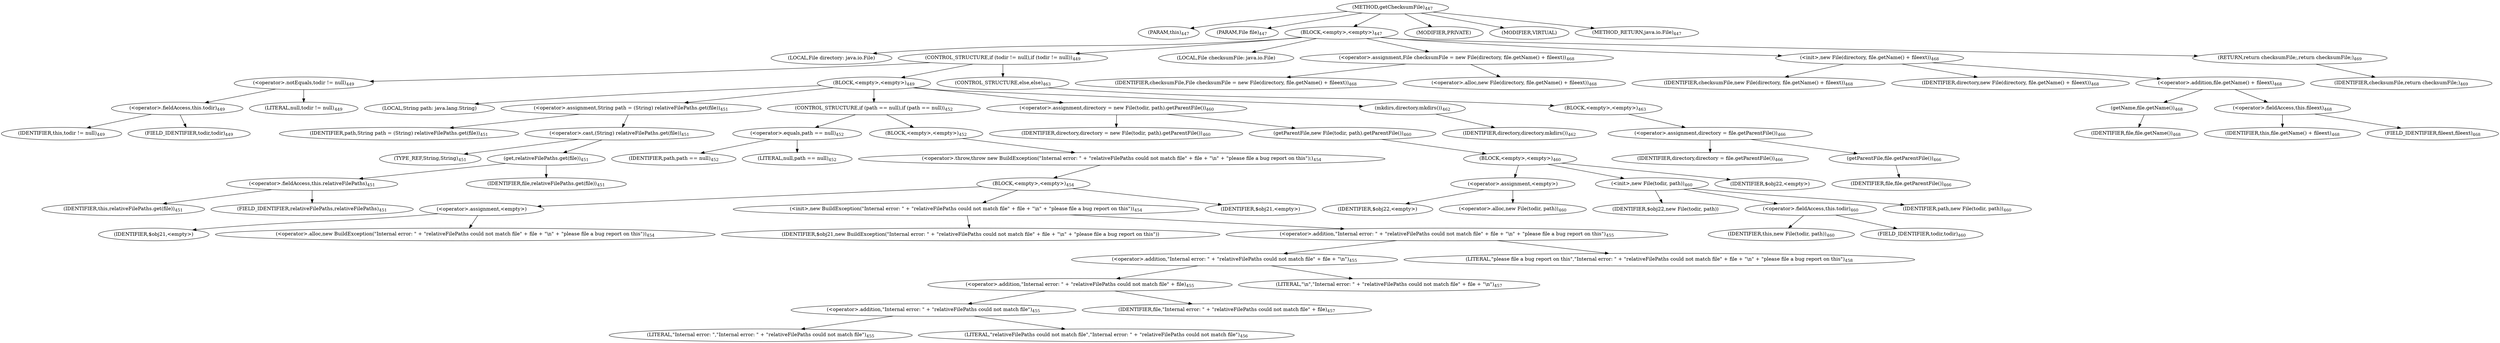 digraph "getChecksumFile" {  
"996" [label = <(METHOD,getChecksumFile)<SUB>447</SUB>> ]
"997" [label = <(PARAM,this)<SUB>447</SUB>> ]
"998" [label = <(PARAM,File file)<SUB>447</SUB>> ]
"999" [label = <(BLOCK,&lt;empty&gt;,&lt;empty&gt;)<SUB>447</SUB>> ]
"1000" [label = <(LOCAL,File directory: java.io.File)> ]
"1001" [label = <(CONTROL_STRUCTURE,if (todir != null),if (todir != null))<SUB>449</SUB>> ]
"1002" [label = <(&lt;operator&gt;.notEquals,todir != null)<SUB>449</SUB>> ]
"1003" [label = <(&lt;operator&gt;.fieldAccess,this.todir)<SUB>449</SUB>> ]
"1004" [label = <(IDENTIFIER,this,todir != null)<SUB>449</SUB>> ]
"1005" [label = <(FIELD_IDENTIFIER,todir,todir)<SUB>449</SUB>> ]
"1006" [label = <(LITERAL,null,todir != null)<SUB>449</SUB>> ]
"1007" [label = <(BLOCK,&lt;empty&gt;,&lt;empty&gt;)<SUB>449</SUB>> ]
"1008" [label = <(LOCAL,String path: java.lang.String)> ]
"1009" [label = <(&lt;operator&gt;.assignment,String path = (String) relativeFilePaths.get(file))<SUB>451</SUB>> ]
"1010" [label = <(IDENTIFIER,path,String path = (String) relativeFilePaths.get(file))<SUB>451</SUB>> ]
"1011" [label = <(&lt;operator&gt;.cast,(String) relativeFilePaths.get(file))<SUB>451</SUB>> ]
"1012" [label = <(TYPE_REF,String,String)<SUB>451</SUB>> ]
"1013" [label = <(get,relativeFilePaths.get(file))<SUB>451</SUB>> ]
"1014" [label = <(&lt;operator&gt;.fieldAccess,this.relativeFilePaths)<SUB>451</SUB>> ]
"1015" [label = <(IDENTIFIER,this,relativeFilePaths.get(file))<SUB>451</SUB>> ]
"1016" [label = <(FIELD_IDENTIFIER,relativeFilePaths,relativeFilePaths)<SUB>451</SUB>> ]
"1017" [label = <(IDENTIFIER,file,relativeFilePaths.get(file))<SUB>451</SUB>> ]
"1018" [label = <(CONTROL_STRUCTURE,if (path == null),if (path == null))<SUB>452</SUB>> ]
"1019" [label = <(&lt;operator&gt;.equals,path == null)<SUB>452</SUB>> ]
"1020" [label = <(IDENTIFIER,path,path == null)<SUB>452</SUB>> ]
"1021" [label = <(LITERAL,null,path == null)<SUB>452</SUB>> ]
"1022" [label = <(BLOCK,&lt;empty&gt;,&lt;empty&gt;)<SUB>452</SUB>> ]
"1023" [label = <(&lt;operator&gt;.throw,throw new BuildException(&quot;Internal error: &quot; + &quot;relativeFilePaths could not match file&quot; + file + &quot;\n&quot; + &quot;please file a bug report on this&quot;);)<SUB>454</SUB>> ]
"1024" [label = <(BLOCK,&lt;empty&gt;,&lt;empty&gt;)<SUB>454</SUB>> ]
"1025" [label = <(&lt;operator&gt;.assignment,&lt;empty&gt;)> ]
"1026" [label = <(IDENTIFIER,$obj21,&lt;empty&gt;)> ]
"1027" [label = <(&lt;operator&gt;.alloc,new BuildException(&quot;Internal error: &quot; + &quot;relativeFilePaths could not match file&quot; + file + &quot;\n&quot; + &quot;please file a bug report on this&quot;))<SUB>454</SUB>> ]
"1028" [label = <(&lt;init&gt;,new BuildException(&quot;Internal error: &quot; + &quot;relativeFilePaths could not match file&quot; + file + &quot;\n&quot; + &quot;please file a bug report on this&quot;))<SUB>454</SUB>> ]
"1029" [label = <(IDENTIFIER,$obj21,new BuildException(&quot;Internal error: &quot; + &quot;relativeFilePaths could not match file&quot; + file + &quot;\n&quot; + &quot;please file a bug report on this&quot;))> ]
"1030" [label = <(&lt;operator&gt;.addition,&quot;Internal error: &quot; + &quot;relativeFilePaths could not match file&quot; + file + &quot;\n&quot; + &quot;please file a bug report on this&quot;)<SUB>455</SUB>> ]
"1031" [label = <(&lt;operator&gt;.addition,&quot;Internal error: &quot; + &quot;relativeFilePaths could not match file&quot; + file + &quot;\n&quot;)<SUB>455</SUB>> ]
"1032" [label = <(&lt;operator&gt;.addition,&quot;Internal error: &quot; + &quot;relativeFilePaths could not match file&quot; + file)<SUB>455</SUB>> ]
"1033" [label = <(&lt;operator&gt;.addition,&quot;Internal error: &quot; + &quot;relativeFilePaths could not match file&quot;)<SUB>455</SUB>> ]
"1034" [label = <(LITERAL,&quot;Internal error: &quot;,&quot;Internal error: &quot; + &quot;relativeFilePaths could not match file&quot;)<SUB>455</SUB>> ]
"1035" [label = <(LITERAL,&quot;relativeFilePaths could not match file&quot;,&quot;Internal error: &quot; + &quot;relativeFilePaths could not match file&quot;)<SUB>456</SUB>> ]
"1036" [label = <(IDENTIFIER,file,&quot;Internal error: &quot; + &quot;relativeFilePaths could not match file&quot; + file)<SUB>457</SUB>> ]
"1037" [label = <(LITERAL,&quot;\n&quot;,&quot;Internal error: &quot; + &quot;relativeFilePaths could not match file&quot; + file + &quot;\n&quot;)<SUB>457</SUB>> ]
"1038" [label = <(LITERAL,&quot;please file a bug report on this&quot;,&quot;Internal error: &quot; + &quot;relativeFilePaths could not match file&quot; + file + &quot;\n&quot; + &quot;please file a bug report on this&quot;)<SUB>458</SUB>> ]
"1039" [label = <(IDENTIFIER,$obj21,&lt;empty&gt;)> ]
"1040" [label = <(&lt;operator&gt;.assignment,directory = new File(todir, path).getParentFile())<SUB>460</SUB>> ]
"1041" [label = <(IDENTIFIER,directory,directory = new File(todir, path).getParentFile())<SUB>460</SUB>> ]
"1042" [label = <(getParentFile,new File(todir, path).getParentFile())<SUB>460</SUB>> ]
"1043" [label = <(BLOCK,&lt;empty&gt;,&lt;empty&gt;)<SUB>460</SUB>> ]
"1044" [label = <(&lt;operator&gt;.assignment,&lt;empty&gt;)> ]
"1045" [label = <(IDENTIFIER,$obj22,&lt;empty&gt;)> ]
"1046" [label = <(&lt;operator&gt;.alloc,new File(todir, path))<SUB>460</SUB>> ]
"1047" [label = <(&lt;init&gt;,new File(todir, path))<SUB>460</SUB>> ]
"1048" [label = <(IDENTIFIER,$obj22,new File(todir, path))> ]
"1049" [label = <(&lt;operator&gt;.fieldAccess,this.todir)<SUB>460</SUB>> ]
"1050" [label = <(IDENTIFIER,this,new File(todir, path))<SUB>460</SUB>> ]
"1051" [label = <(FIELD_IDENTIFIER,todir,todir)<SUB>460</SUB>> ]
"1052" [label = <(IDENTIFIER,path,new File(todir, path))<SUB>460</SUB>> ]
"1053" [label = <(IDENTIFIER,$obj22,&lt;empty&gt;)> ]
"1054" [label = <(mkdirs,directory.mkdirs())<SUB>462</SUB>> ]
"1055" [label = <(IDENTIFIER,directory,directory.mkdirs())<SUB>462</SUB>> ]
"1056" [label = <(CONTROL_STRUCTURE,else,else)<SUB>463</SUB>> ]
"1057" [label = <(BLOCK,&lt;empty&gt;,&lt;empty&gt;)<SUB>463</SUB>> ]
"1058" [label = <(&lt;operator&gt;.assignment,directory = file.getParentFile())<SUB>466</SUB>> ]
"1059" [label = <(IDENTIFIER,directory,directory = file.getParentFile())<SUB>466</SUB>> ]
"1060" [label = <(getParentFile,file.getParentFile())<SUB>466</SUB>> ]
"1061" [label = <(IDENTIFIER,file,file.getParentFile())<SUB>466</SUB>> ]
"47" [label = <(LOCAL,File checksumFile: java.io.File)> ]
"1062" [label = <(&lt;operator&gt;.assignment,File checksumFile = new File(directory, file.getName() + fileext))<SUB>468</SUB>> ]
"1063" [label = <(IDENTIFIER,checksumFile,File checksumFile = new File(directory, file.getName() + fileext))<SUB>468</SUB>> ]
"1064" [label = <(&lt;operator&gt;.alloc,new File(directory, file.getName() + fileext))<SUB>468</SUB>> ]
"1065" [label = <(&lt;init&gt;,new File(directory, file.getName() + fileext))<SUB>468</SUB>> ]
"46" [label = <(IDENTIFIER,checksumFile,new File(directory, file.getName() + fileext))<SUB>468</SUB>> ]
"1066" [label = <(IDENTIFIER,directory,new File(directory, file.getName() + fileext))<SUB>468</SUB>> ]
"1067" [label = <(&lt;operator&gt;.addition,file.getName() + fileext)<SUB>468</SUB>> ]
"1068" [label = <(getName,file.getName())<SUB>468</SUB>> ]
"1069" [label = <(IDENTIFIER,file,file.getName())<SUB>468</SUB>> ]
"1070" [label = <(&lt;operator&gt;.fieldAccess,this.fileext)<SUB>468</SUB>> ]
"1071" [label = <(IDENTIFIER,this,file.getName() + fileext)<SUB>468</SUB>> ]
"1072" [label = <(FIELD_IDENTIFIER,fileext,fileext)<SUB>468</SUB>> ]
"1073" [label = <(RETURN,return checksumFile;,return checksumFile;)<SUB>469</SUB>> ]
"1074" [label = <(IDENTIFIER,checksumFile,return checksumFile;)<SUB>469</SUB>> ]
"1075" [label = <(MODIFIER,PRIVATE)> ]
"1076" [label = <(MODIFIER,VIRTUAL)> ]
"1077" [label = <(METHOD_RETURN,java.io.File)<SUB>447</SUB>> ]
  "996" -> "997" 
  "996" -> "998" 
  "996" -> "999" 
  "996" -> "1075" 
  "996" -> "1076" 
  "996" -> "1077" 
  "999" -> "1000" 
  "999" -> "1001" 
  "999" -> "47" 
  "999" -> "1062" 
  "999" -> "1065" 
  "999" -> "1073" 
  "1001" -> "1002" 
  "1001" -> "1007" 
  "1001" -> "1056" 
  "1002" -> "1003" 
  "1002" -> "1006" 
  "1003" -> "1004" 
  "1003" -> "1005" 
  "1007" -> "1008" 
  "1007" -> "1009" 
  "1007" -> "1018" 
  "1007" -> "1040" 
  "1007" -> "1054" 
  "1009" -> "1010" 
  "1009" -> "1011" 
  "1011" -> "1012" 
  "1011" -> "1013" 
  "1013" -> "1014" 
  "1013" -> "1017" 
  "1014" -> "1015" 
  "1014" -> "1016" 
  "1018" -> "1019" 
  "1018" -> "1022" 
  "1019" -> "1020" 
  "1019" -> "1021" 
  "1022" -> "1023" 
  "1023" -> "1024" 
  "1024" -> "1025" 
  "1024" -> "1028" 
  "1024" -> "1039" 
  "1025" -> "1026" 
  "1025" -> "1027" 
  "1028" -> "1029" 
  "1028" -> "1030" 
  "1030" -> "1031" 
  "1030" -> "1038" 
  "1031" -> "1032" 
  "1031" -> "1037" 
  "1032" -> "1033" 
  "1032" -> "1036" 
  "1033" -> "1034" 
  "1033" -> "1035" 
  "1040" -> "1041" 
  "1040" -> "1042" 
  "1042" -> "1043" 
  "1043" -> "1044" 
  "1043" -> "1047" 
  "1043" -> "1053" 
  "1044" -> "1045" 
  "1044" -> "1046" 
  "1047" -> "1048" 
  "1047" -> "1049" 
  "1047" -> "1052" 
  "1049" -> "1050" 
  "1049" -> "1051" 
  "1054" -> "1055" 
  "1056" -> "1057" 
  "1057" -> "1058" 
  "1058" -> "1059" 
  "1058" -> "1060" 
  "1060" -> "1061" 
  "1062" -> "1063" 
  "1062" -> "1064" 
  "1065" -> "46" 
  "1065" -> "1066" 
  "1065" -> "1067" 
  "1067" -> "1068" 
  "1067" -> "1070" 
  "1068" -> "1069" 
  "1070" -> "1071" 
  "1070" -> "1072" 
  "1073" -> "1074" 
}
